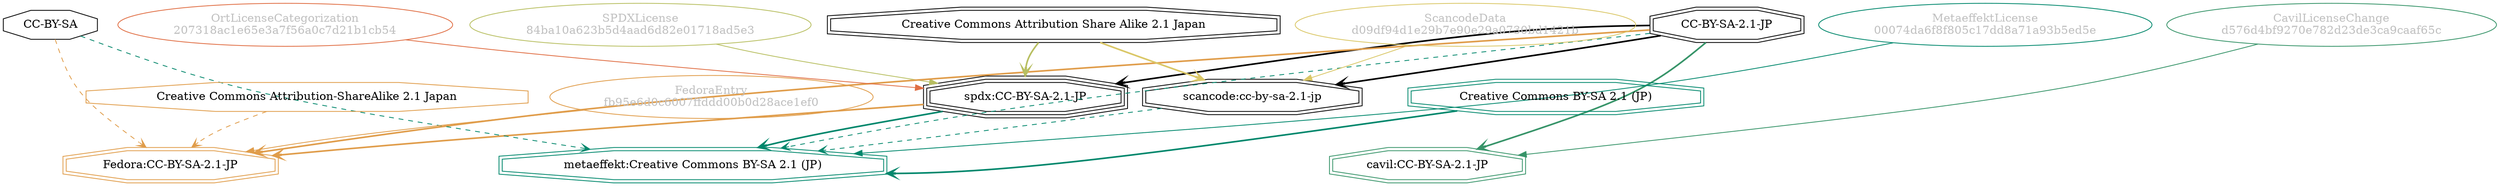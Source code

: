 strict digraph {
    node [shape=box];
    graph [splines=curved];
    1078 [label="SPDXLicense\n84ba10a623b5d4aad6d82e01718ad5e3"
         ,fontcolor=gray
         ,color="#b8bf62"
         ,fillcolor="beige;1"
         ,shape=ellipse];
    1079 [label="spdx:CC-BY-SA-2.1-JP"
         ,shape=tripleoctagon];
    1080 [label="CC-BY-SA-2.1-JP"
         ,shape=doubleoctagon];
    1081 [label="Creative Commons Attribution Share Alike 2.1 Japan"
         ,shape=doubleoctagon];
    6174 [label="CC-BY-SA"
         ,shape=octagon];
    6181 [label="FedoraEntry\nfb95e6d0c6007ffddd00b0d28ace1ef0"
         ,fontcolor=gray
         ,color="#e09d4b"
         ,fillcolor="beige;1"
         ,shape=ellipse];
    6182 [label="Fedora:CC-BY-SA-2.1-JP"
         ,color="#e09d4b"
         ,shape=doubleoctagon];
    6183 [label="Creative Commons Attribution-ShareAlike 2.1 Japan"
         ,color="#e09d4b"
         ,shape=octagon];
    13471 [label="ScancodeData\nd09df94d1e29b7e90e29a0730bd1421b"
          ,fontcolor=gray
          ,color="#dac767"
          ,fillcolor="beige;1"
          ,shape=ellipse];
    13472 [label="scancode:cc-by-sa-2.1-jp"
          ,shape=doubleoctagon];
    28605 [label="OrtLicenseCategorization\n207318ac1e65e3a7f56a0c7d21b1cb54"
          ,fontcolor=gray
          ,color="#e06f45"
          ,fillcolor="beige;1"
          ,shape=ellipse];
    36618 [label="CavilLicenseChange\nd576d4bf9270e782d23de3ca9caaf65c"
          ,fontcolor=gray
          ,color="#379469"
          ,fillcolor="beige;1"
          ,shape=ellipse];
    36619 [label="cavil:CC-BY-SA-2.1-JP"
          ,color="#379469"
          ,shape=doubleoctagon];
    40094 [label="MetaeffektLicense\n00074da6f8f805c17dd8a71a93b5ed5e"
          ,fontcolor=gray
          ,color="#00876c"
          ,fillcolor="beige;1"
          ,shape=ellipse];
    40095 [label="metaeffekt:Creative Commons BY-SA 2.1 (JP)"
          ,color="#00876c"
          ,shape=doubleoctagon];
    40096 [label="Creative Commons BY-SA 2.1 (JP)"
          ,color="#00876c"
          ,shape=doubleoctagon];
    1078 -> 1079 [weight=0.5
                 ,color="#b8bf62"];
    1079 -> 6182 [style=bold
                 ,arrowhead=vee
                 ,weight=0.7
                 ,color="#e09d4b"];
    1079 -> 40095 [style=bold
                  ,arrowhead=vee
                  ,weight=0.7
                  ,color="#00876c"];
    1080 -> 1079 [style=bold
                 ,arrowhead=vee
                 ,weight=0.7];
    1080 -> 6182 [style=bold
                 ,arrowhead=vee
                 ,weight=0.7
                 ,color="#e09d4b"];
    1080 -> 13472 [style=bold
                  ,arrowhead=vee
                  ,weight=0.7];
    1080 -> 36619 [style=bold
                  ,arrowhead=vee
                  ,weight=0.7
                  ,color="#379469"];
    1080 -> 36619 [style=bold
                  ,arrowhead=vee
                  ,weight=0.7
                  ,color="#379469"];
    1080 -> 40095 [style=dashed
                  ,arrowhead=vee
                  ,weight=0.5
                  ,color="#00876c"];
    1081 -> 1079 [style=bold
                 ,arrowhead=vee
                 ,weight=0.7
                 ,color="#b8bf62"];
    1081 -> 13472 [style=bold
                  ,arrowhead=vee
                  ,weight=0.7
                  ,color="#dac767"];
    6174 -> 6182 [style=dashed
                 ,arrowhead=vee
                 ,weight=0.5
                 ,color="#e09d4b"];
    6174 -> 40095 [style=dashed
                  ,arrowhead=vee
                  ,weight=0.5
                  ,color="#00876c"];
    6181 -> 6182 [weight=0.5
                 ,color="#e09d4b"];
    6183 -> 6182 [style=dashed
                 ,arrowhead=vee
                 ,weight=0.5
                 ,color="#e09d4b"];
    13471 -> 13472 [weight=0.5
                   ,color="#dac767"];
    13472 -> 40095 [style=dashed
                   ,arrowhead=vee
                   ,weight=0.5
                   ,color="#00876c"];
    28605 -> 1079 [weight=0.5
                  ,color="#e06f45"];
    36618 -> 36619 [weight=0.5
                   ,color="#379469"];
    40094 -> 40095 [weight=0.5
                   ,color="#00876c"];
    40096 -> 40095 [style=bold
                   ,arrowhead=vee
                   ,weight=0.7
                   ,color="#00876c"];
}
